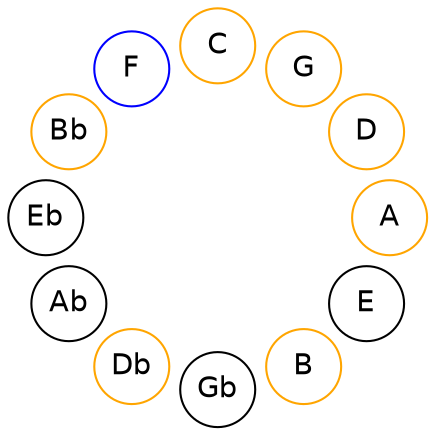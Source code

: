
graph {

layout = circo;
mindist = .1

node [shape = circle, fontname = Helvetica, margin = 0]
edge [style=invis]

subgraph 1 {
	E -- B -- Gb -- Db -- Ab -- Eb -- Bb -- F -- C -- G -- D -- A -- E
}

B [color=orange];
Db [color=orange];
Bb [color=orange];
F [color=blue];
C [color=orange];
G [color=orange];
D [color=orange];
A [color=orange];
}
